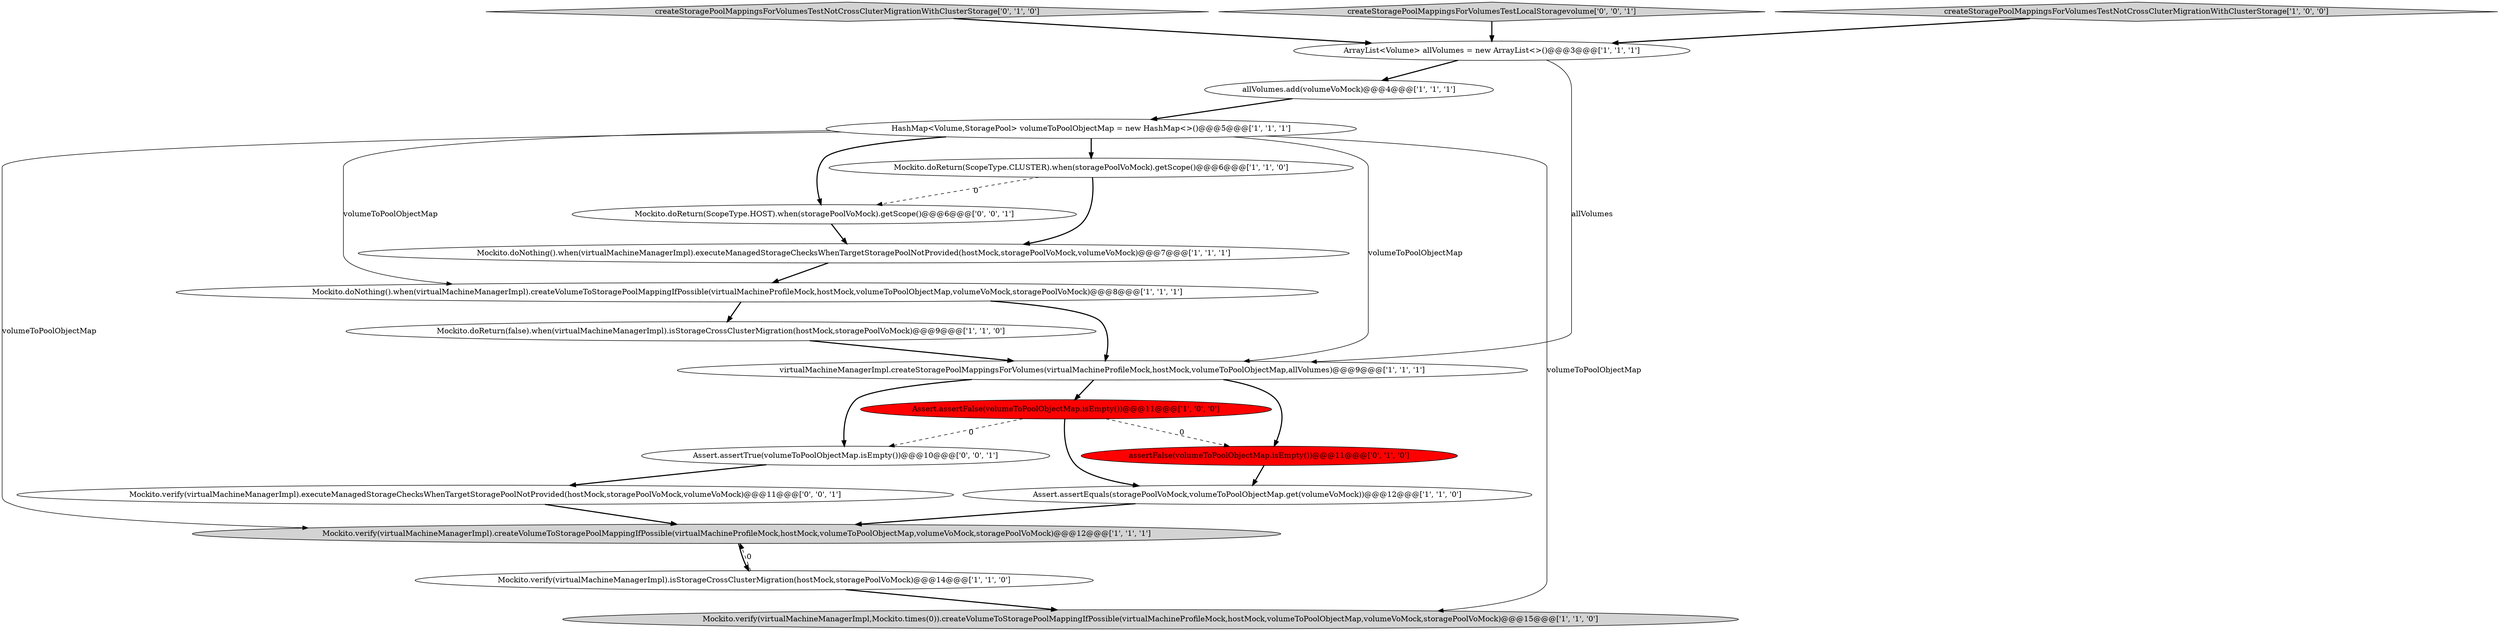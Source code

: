 digraph {
16 [style = filled, label = "Assert.assertTrue(volumeToPoolObjectMap.isEmpty())@@@10@@@['0', '0', '1']", fillcolor = white, shape = ellipse image = "AAA0AAABBB3BBB"];
13 [style = filled, label = "Assert.assertEquals(storagePoolVoMock,volumeToPoolObjectMap.get(volumeVoMock))@@@12@@@['1', '1', '0']", fillcolor = white, shape = ellipse image = "AAA0AAABBB1BBB"];
3 [style = filled, label = "Mockito.verify(virtualMachineManagerImpl,Mockito.times(0)).createVolumeToStoragePoolMappingIfPossible(virtualMachineProfileMock,hostMock,volumeToPoolObjectMap,volumeVoMock,storagePoolVoMock)@@@15@@@['1', '1', '0']", fillcolor = lightgray, shape = ellipse image = "AAA0AAABBB1BBB"];
9 [style = filled, label = "HashMap<Volume,StoragePool> volumeToPoolObjectMap = new HashMap<>()@@@5@@@['1', '1', '1']", fillcolor = white, shape = ellipse image = "AAA0AAABBB1BBB"];
10 [style = filled, label = "virtualMachineManagerImpl.createStoragePoolMappingsForVolumes(virtualMachineProfileMock,hostMock,volumeToPoolObjectMap,allVolumes)@@@9@@@['1', '1', '1']", fillcolor = white, shape = ellipse image = "AAA0AAABBB1BBB"];
12 [style = filled, label = "Mockito.verify(virtualMachineManagerImpl).createVolumeToStoragePoolMappingIfPossible(virtualMachineProfileMock,hostMock,volumeToPoolObjectMap,volumeVoMock,storagePoolVoMock)@@@12@@@['1', '1', '1']", fillcolor = lightgray, shape = ellipse image = "AAA0AAABBB1BBB"];
4 [style = filled, label = "Mockito.doNothing().when(virtualMachineManagerImpl).executeManagedStorageChecksWhenTargetStoragePoolNotProvided(hostMock,storagePoolVoMock,volumeVoMock)@@@7@@@['1', '1', '1']", fillcolor = white, shape = ellipse image = "AAA0AAABBB1BBB"];
8 [style = filled, label = "allVolumes.add(volumeVoMock)@@@4@@@['1', '1', '1']", fillcolor = white, shape = ellipse image = "AAA0AAABBB1BBB"];
15 [style = filled, label = "assertFalse(volumeToPoolObjectMap.isEmpty())@@@11@@@['0', '1', '0']", fillcolor = red, shape = ellipse image = "AAA1AAABBB2BBB"];
14 [style = filled, label = "createStoragePoolMappingsForVolumesTestNotCrossCluterMigrationWithClusterStorage['0', '1', '0']", fillcolor = lightgray, shape = diamond image = "AAA0AAABBB2BBB"];
1 [style = filled, label = "Mockito.verify(virtualMachineManagerImpl).isStorageCrossClusterMigration(hostMock,storagePoolVoMock)@@@14@@@['1', '1', '0']", fillcolor = white, shape = ellipse image = "AAA0AAABBB1BBB"];
19 [style = filled, label = "Mockito.doReturn(ScopeType.HOST).when(storagePoolVoMock).getScope()@@@6@@@['0', '0', '1']", fillcolor = white, shape = ellipse image = "AAA0AAABBB3BBB"];
17 [style = filled, label = "Mockito.verify(virtualMachineManagerImpl).executeManagedStorageChecksWhenTargetStoragePoolNotProvided(hostMock,storagePoolVoMock,volumeVoMock)@@@11@@@['0', '0', '1']", fillcolor = white, shape = ellipse image = "AAA0AAABBB3BBB"];
11 [style = filled, label = "Mockito.doReturn(false).when(virtualMachineManagerImpl).isStorageCrossClusterMigration(hostMock,storagePoolVoMock)@@@9@@@['1', '1', '0']", fillcolor = white, shape = ellipse image = "AAA0AAABBB1BBB"];
7 [style = filled, label = "Mockito.doReturn(ScopeType.CLUSTER).when(storagePoolVoMock).getScope()@@@6@@@['1', '1', '0']", fillcolor = white, shape = ellipse image = "AAA0AAABBB1BBB"];
18 [style = filled, label = "createStoragePoolMappingsForVolumesTestLocalStoragevolume['0', '0', '1']", fillcolor = lightgray, shape = diamond image = "AAA0AAABBB3BBB"];
0 [style = filled, label = "createStoragePoolMappingsForVolumesTestNotCrossCluterMigrationWithClusterStorage['1', '0', '0']", fillcolor = lightgray, shape = diamond image = "AAA0AAABBB1BBB"];
6 [style = filled, label = "Assert.assertFalse(volumeToPoolObjectMap.isEmpty())@@@11@@@['1', '0', '0']", fillcolor = red, shape = ellipse image = "AAA1AAABBB1BBB"];
2 [style = filled, label = "ArrayList<Volume> allVolumes = new ArrayList<>()@@@3@@@['1', '1', '1']", fillcolor = white, shape = ellipse image = "AAA0AAABBB1BBB"];
5 [style = filled, label = "Mockito.doNothing().when(virtualMachineManagerImpl).createVolumeToStoragePoolMappingIfPossible(virtualMachineProfileMock,hostMock,volumeToPoolObjectMap,volumeVoMock,storagePoolVoMock)@@@8@@@['1', '1', '1']", fillcolor = white, shape = ellipse image = "AAA0AAABBB1BBB"];
5->10 [style = bold, label=""];
15->13 [style = bold, label=""];
9->5 [style = solid, label="volumeToPoolObjectMap"];
9->10 [style = solid, label="volumeToPoolObjectMap"];
10->15 [style = bold, label=""];
0->2 [style = bold, label=""];
1->3 [style = bold, label=""];
7->4 [style = bold, label=""];
16->17 [style = bold, label=""];
18->2 [style = bold, label=""];
9->7 [style = bold, label=""];
12->1 [style = bold, label=""];
10->6 [style = bold, label=""];
9->12 [style = solid, label="volumeToPoolObjectMap"];
1->12 [style = dashed, label="0"];
17->12 [style = bold, label=""];
6->16 [style = dashed, label="0"];
13->12 [style = bold, label=""];
10->16 [style = bold, label=""];
6->15 [style = dashed, label="0"];
7->19 [style = dashed, label="0"];
11->10 [style = bold, label=""];
9->3 [style = solid, label="volumeToPoolObjectMap"];
6->13 [style = bold, label=""];
2->10 [style = solid, label="allVolumes"];
8->9 [style = bold, label=""];
9->19 [style = bold, label=""];
5->11 [style = bold, label=""];
14->2 [style = bold, label=""];
19->4 [style = bold, label=""];
4->5 [style = bold, label=""];
2->8 [style = bold, label=""];
}
